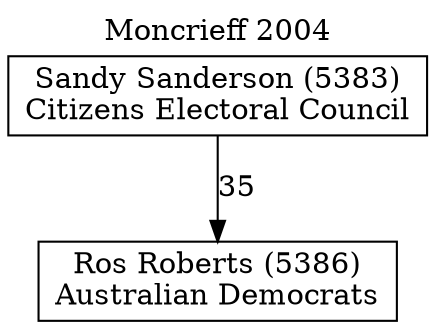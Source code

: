 // House preference flow
digraph "Ros Roberts (5386)_Moncrieff_2004" {
	graph [label="Moncrieff 2004" labelloc=t mclimit=10]
	node [shape=box]
	"Ros Roberts (5386)" [label="Ros Roberts (5386)
Australian Democrats"]
	"Sandy Sanderson (5383)" [label="Sandy Sanderson (5383)
Citizens Electoral Council"]
	"Sandy Sanderson (5383)" -> "Ros Roberts (5386)" [label=35]
}
